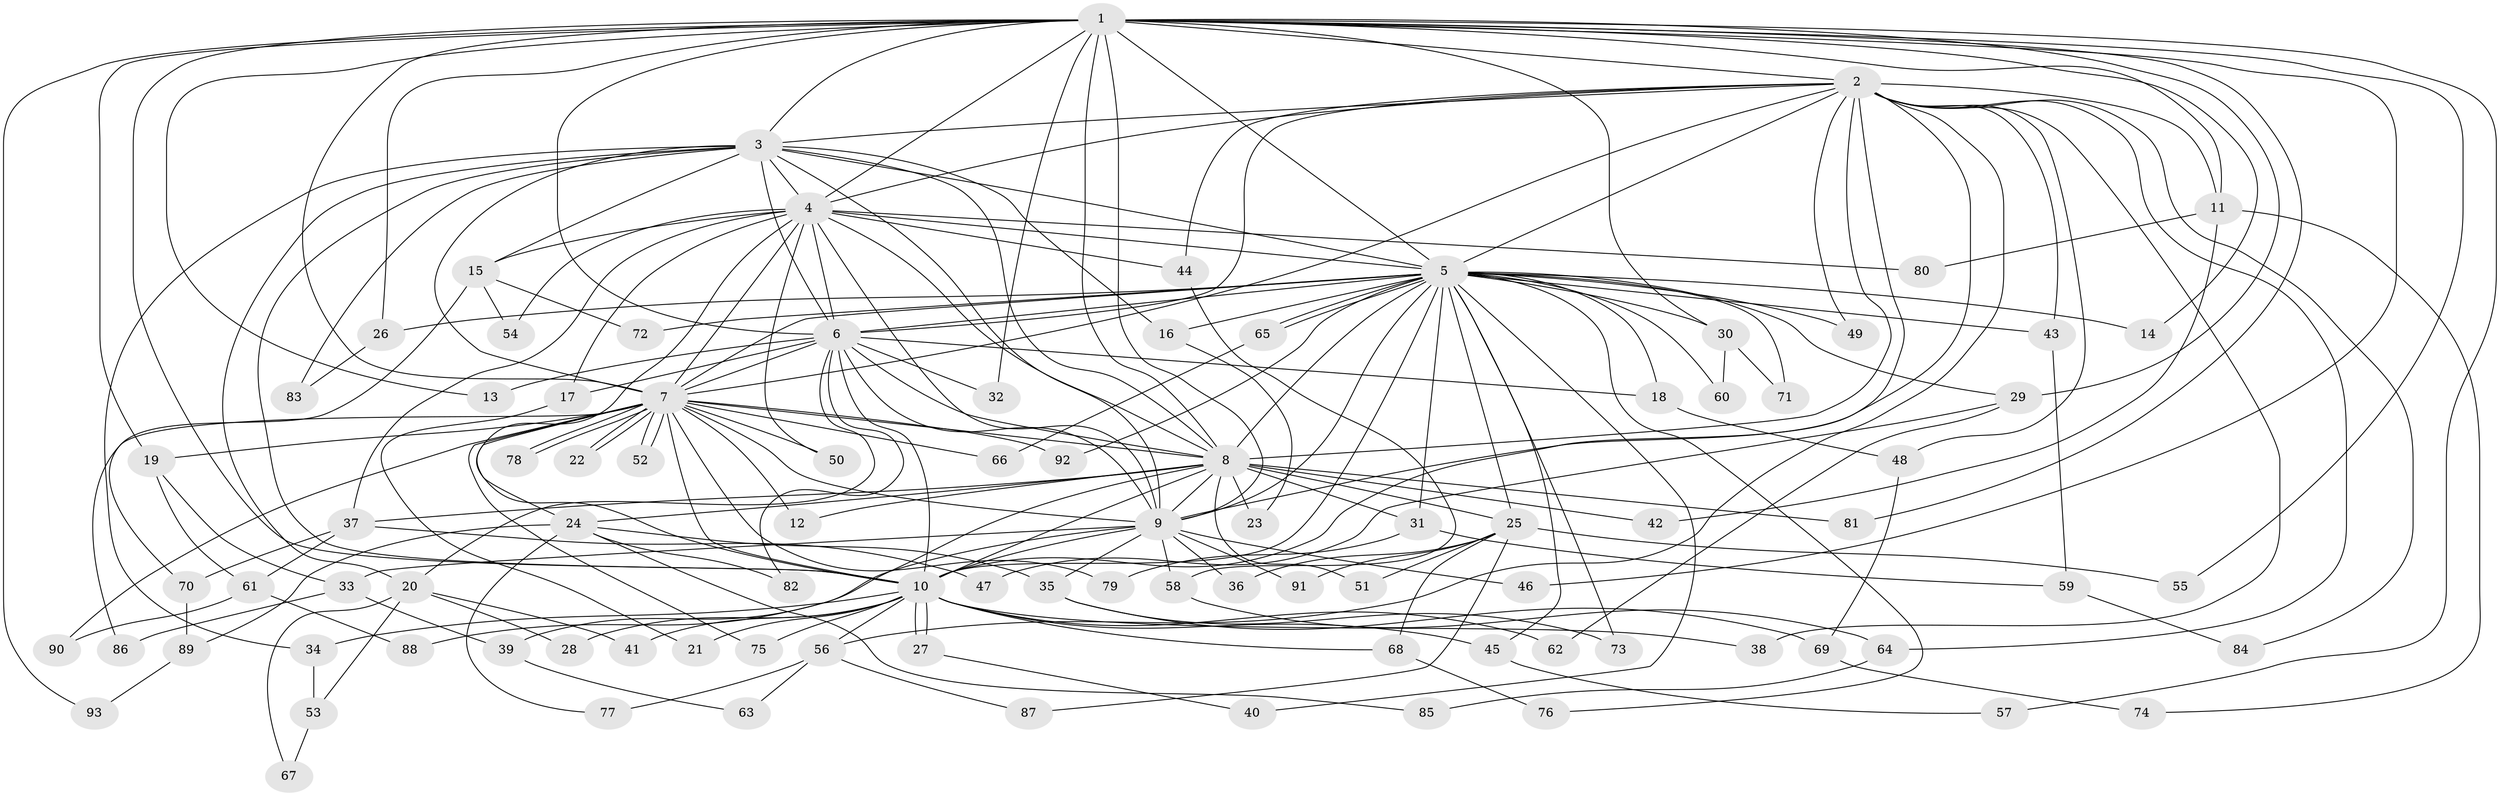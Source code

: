 // Generated by graph-tools (version 1.1) at 2025/43/03/09/25 04:43:21]
// undirected, 93 vertices, 211 edges
graph export_dot {
graph [start="1"]
  node [color=gray90,style=filled];
  1;
  2;
  3;
  4;
  5;
  6;
  7;
  8;
  9;
  10;
  11;
  12;
  13;
  14;
  15;
  16;
  17;
  18;
  19;
  20;
  21;
  22;
  23;
  24;
  25;
  26;
  27;
  28;
  29;
  30;
  31;
  32;
  33;
  34;
  35;
  36;
  37;
  38;
  39;
  40;
  41;
  42;
  43;
  44;
  45;
  46;
  47;
  48;
  49;
  50;
  51;
  52;
  53;
  54;
  55;
  56;
  57;
  58;
  59;
  60;
  61;
  62;
  63;
  64;
  65;
  66;
  67;
  68;
  69;
  70;
  71;
  72;
  73;
  74;
  75;
  76;
  77;
  78;
  79;
  80;
  81;
  82;
  83;
  84;
  85;
  86;
  87;
  88;
  89;
  90;
  91;
  92;
  93;
  1 -- 2;
  1 -- 3;
  1 -- 4;
  1 -- 5;
  1 -- 6;
  1 -- 7;
  1 -- 8;
  1 -- 9;
  1 -- 10;
  1 -- 11;
  1 -- 13;
  1 -- 14;
  1 -- 19;
  1 -- 26;
  1 -- 29;
  1 -- 30;
  1 -- 32;
  1 -- 46;
  1 -- 55;
  1 -- 57;
  1 -- 81;
  1 -- 93;
  2 -- 3;
  2 -- 4;
  2 -- 5;
  2 -- 6;
  2 -- 7;
  2 -- 8;
  2 -- 9;
  2 -- 10;
  2 -- 11;
  2 -- 38;
  2 -- 43;
  2 -- 44;
  2 -- 48;
  2 -- 49;
  2 -- 56;
  2 -- 64;
  2 -- 84;
  3 -- 4;
  3 -- 5;
  3 -- 6;
  3 -- 7;
  3 -- 8;
  3 -- 9;
  3 -- 10;
  3 -- 15;
  3 -- 16;
  3 -- 20;
  3 -- 34;
  3 -- 83;
  4 -- 5;
  4 -- 6;
  4 -- 7;
  4 -- 8;
  4 -- 9;
  4 -- 10;
  4 -- 15;
  4 -- 17;
  4 -- 37;
  4 -- 44;
  4 -- 50;
  4 -- 54;
  4 -- 80;
  5 -- 6;
  5 -- 7;
  5 -- 8;
  5 -- 9;
  5 -- 10;
  5 -- 14;
  5 -- 16;
  5 -- 18;
  5 -- 25;
  5 -- 26;
  5 -- 29;
  5 -- 30;
  5 -- 31;
  5 -- 40;
  5 -- 43;
  5 -- 45;
  5 -- 49;
  5 -- 60;
  5 -- 65;
  5 -- 65;
  5 -- 71;
  5 -- 72;
  5 -- 73;
  5 -- 76;
  5 -- 92;
  6 -- 7;
  6 -- 8;
  6 -- 9;
  6 -- 10;
  6 -- 13;
  6 -- 17;
  6 -- 18;
  6 -- 20;
  6 -- 32;
  6 -- 82;
  7 -- 8;
  7 -- 9;
  7 -- 10;
  7 -- 12;
  7 -- 19;
  7 -- 22;
  7 -- 22;
  7 -- 24;
  7 -- 50;
  7 -- 52;
  7 -- 52;
  7 -- 66;
  7 -- 75;
  7 -- 78;
  7 -- 78;
  7 -- 79;
  7 -- 86;
  7 -- 90;
  7 -- 92;
  8 -- 9;
  8 -- 10;
  8 -- 12;
  8 -- 23;
  8 -- 24;
  8 -- 25;
  8 -- 31;
  8 -- 37;
  8 -- 39;
  8 -- 42;
  8 -- 51;
  8 -- 81;
  9 -- 10;
  9 -- 33;
  9 -- 35;
  9 -- 36;
  9 -- 46;
  9 -- 58;
  9 -- 88;
  9 -- 91;
  10 -- 21;
  10 -- 27;
  10 -- 27;
  10 -- 28;
  10 -- 34;
  10 -- 38;
  10 -- 41;
  10 -- 45;
  10 -- 56;
  10 -- 62;
  10 -- 68;
  10 -- 75;
  11 -- 42;
  11 -- 74;
  11 -- 80;
  15 -- 54;
  15 -- 70;
  15 -- 72;
  16 -- 23;
  17 -- 21;
  18 -- 48;
  19 -- 33;
  19 -- 61;
  20 -- 28;
  20 -- 41;
  20 -- 53;
  20 -- 67;
  24 -- 35;
  24 -- 77;
  24 -- 82;
  24 -- 85;
  24 -- 89;
  25 -- 36;
  25 -- 51;
  25 -- 55;
  25 -- 68;
  25 -- 87;
  25 -- 91;
  26 -- 83;
  27 -- 40;
  29 -- 47;
  29 -- 62;
  30 -- 60;
  30 -- 71;
  31 -- 59;
  31 -- 79;
  33 -- 39;
  33 -- 86;
  34 -- 53;
  35 -- 69;
  35 -- 73;
  37 -- 47;
  37 -- 61;
  37 -- 70;
  39 -- 63;
  43 -- 59;
  44 -- 58;
  45 -- 57;
  48 -- 69;
  53 -- 67;
  56 -- 63;
  56 -- 77;
  56 -- 87;
  58 -- 64;
  59 -- 84;
  61 -- 88;
  61 -- 90;
  64 -- 85;
  65 -- 66;
  68 -- 76;
  69 -- 74;
  70 -- 89;
  89 -- 93;
}
